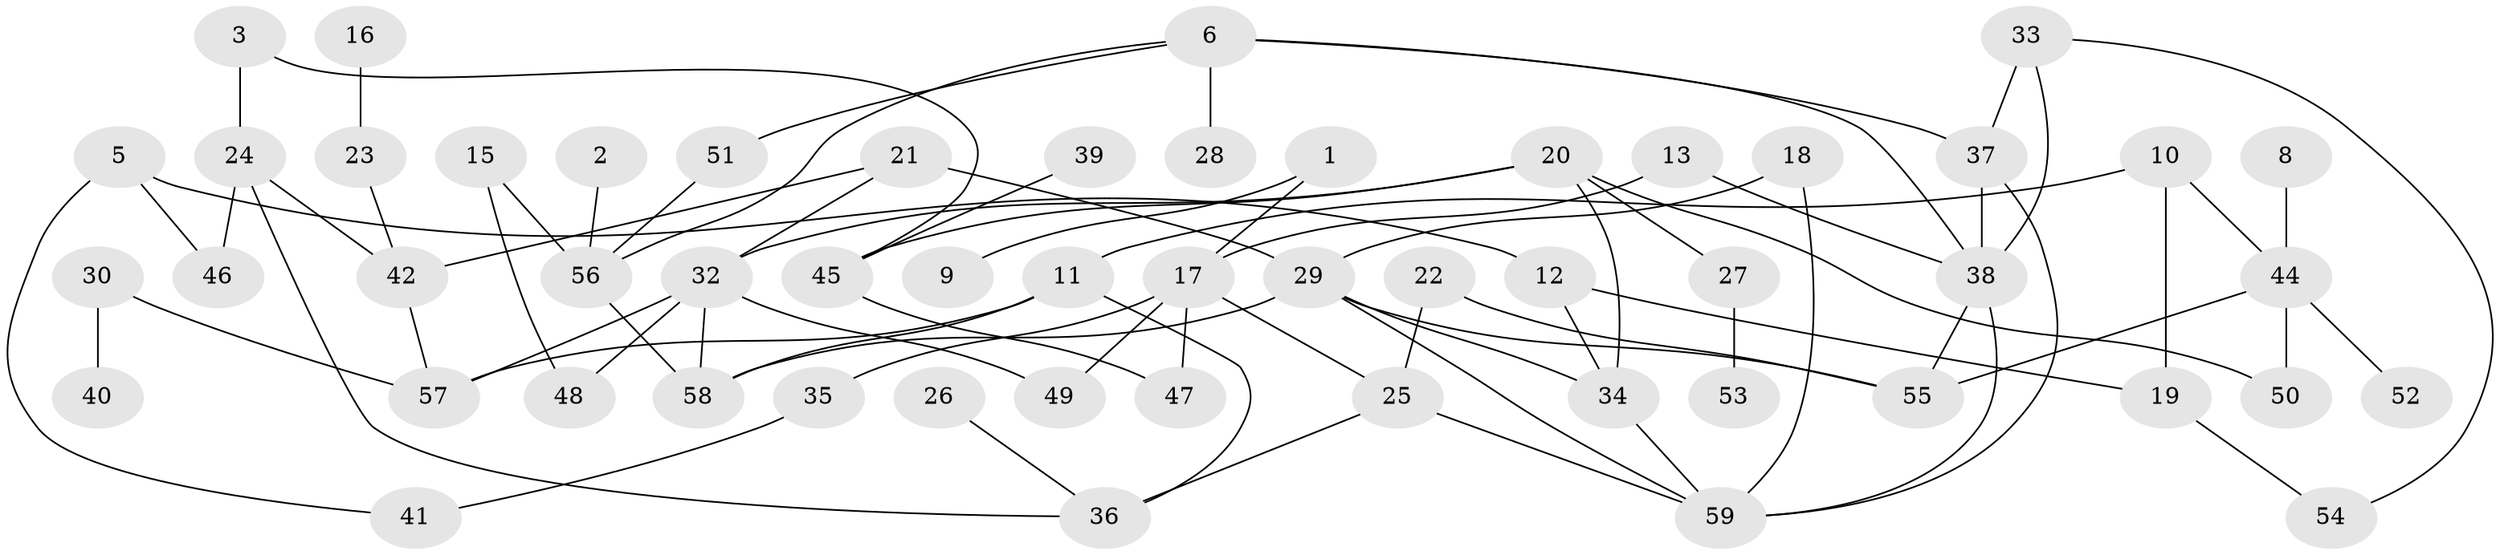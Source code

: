 // original degree distribution, {5: 0.12048192771084337, 2: 0.3253012048192771, 1: 0.1927710843373494, 0: 0.060240963855421686, 3: 0.14457831325301204, 4: 0.12048192771084337, 6: 0.03614457831325301}
// Generated by graph-tools (version 1.1) at 2025/35/03/04/25 23:35:58]
// undirected, 54 vertices, 79 edges
graph export_dot {
  node [color=gray90,style=filled];
  1;
  2;
  3;
  5;
  6;
  8;
  9;
  10;
  11;
  12;
  13;
  15;
  16;
  17;
  18;
  19;
  20;
  21;
  22;
  23;
  24;
  25;
  26;
  27;
  28;
  29;
  30;
  32;
  33;
  34;
  35;
  36;
  37;
  38;
  39;
  40;
  41;
  42;
  44;
  45;
  46;
  47;
  48;
  49;
  50;
  51;
  52;
  53;
  54;
  55;
  56;
  57;
  58;
  59;
  1 -- 9 [weight=1.0];
  1 -- 17 [weight=1.0];
  2 -- 56 [weight=1.0];
  3 -- 24 [weight=1.0];
  3 -- 45 [weight=1.0];
  5 -- 12 [weight=1.0];
  5 -- 41 [weight=1.0];
  5 -- 46 [weight=1.0];
  6 -- 28 [weight=1.0];
  6 -- 37 [weight=1.0];
  6 -- 38 [weight=1.0];
  6 -- 51 [weight=1.0];
  6 -- 56 [weight=1.0];
  8 -- 44 [weight=1.0];
  10 -- 11 [weight=1.0];
  10 -- 19 [weight=1.0];
  10 -- 44 [weight=1.0];
  11 -- 36 [weight=1.0];
  11 -- 57 [weight=1.0];
  11 -- 58 [weight=1.0];
  12 -- 19 [weight=1.0];
  12 -- 34 [weight=1.0];
  13 -- 17 [weight=1.0];
  13 -- 38 [weight=1.0];
  15 -- 48 [weight=1.0];
  15 -- 56 [weight=1.0];
  16 -- 23 [weight=1.0];
  17 -- 25 [weight=1.0];
  17 -- 35 [weight=1.0];
  17 -- 47 [weight=1.0];
  17 -- 49 [weight=1.0];
  18 -- 29 [weight=1.0];
  18 -- 59 [weight=1.0];
  19 -- 54 [weight=1.0];
  20 -- 27 [weight=1.0];
  20 -- 32 [weight=1.0];
  20 -- 34 [weight=1.0];
  20 -- 45 [weight=1.0];
  20 -- 50 [weight=1.0];
  21 -- 29 [weight=1.0];
  21 -- 32 [weight=1.0];
  21 -- 42 [weight=1.0];
  22 -- 25 [weight=1.0];
  22 -- 55 [weight=1.0];
  23 -- 42 [weight=2.0];
  24 -- 36 [weight=1.0];
  24 -- 42 [weight=1.0];
  24 -- 46 [weight=1.0];
  25 -- 36 [weight=1.0];
  25 -- 59 [weight=1.0];
  26 -- 36 [weight=1.0];
  27 -- 53 [weight=1.0];
  29 -- 34 [weight=1.0];
  29 -- 55 [weight=1.0];
  29 -- 58 [weight=1.0];
  29 -- 59 [weight=1.0];
  30 -- 40 [weight=1.0];
  30 -- 57 [weight=1.0];
  32 -- 48 [weight=1.0];
  32 -- 49 [weight=1.0];
  32 -- 57 [weight=1.0];
  32 -- 58 [weight=1.0];
  33 -- 37 [weight=2.0];
  33 -- 38 [weight=1.0];
  33 -- 54 [weight=1.0];
  34 -- 59 [weight=1.0];
  35 -- 41 [weight=1.0];
  37 -- 38 [weight=2.0];
  37 -- 59 [weight=1.0];
  38 -- 55 [weight=1.0];
  38 -- 59 [weight=1.0];
  39 -- 45 [weight=1.0];
  42 -- 57 [weight=1.0];
  44 -- 50 [weight=1.0];
  44 -- 52 [weight=1.0];
  44 -- 55 [weight=1.0];
  45 -- 47 [weight=2.0];
  51 -- 56 [weight=1.0];
  56 -- 58 [weight=1.0];
}
